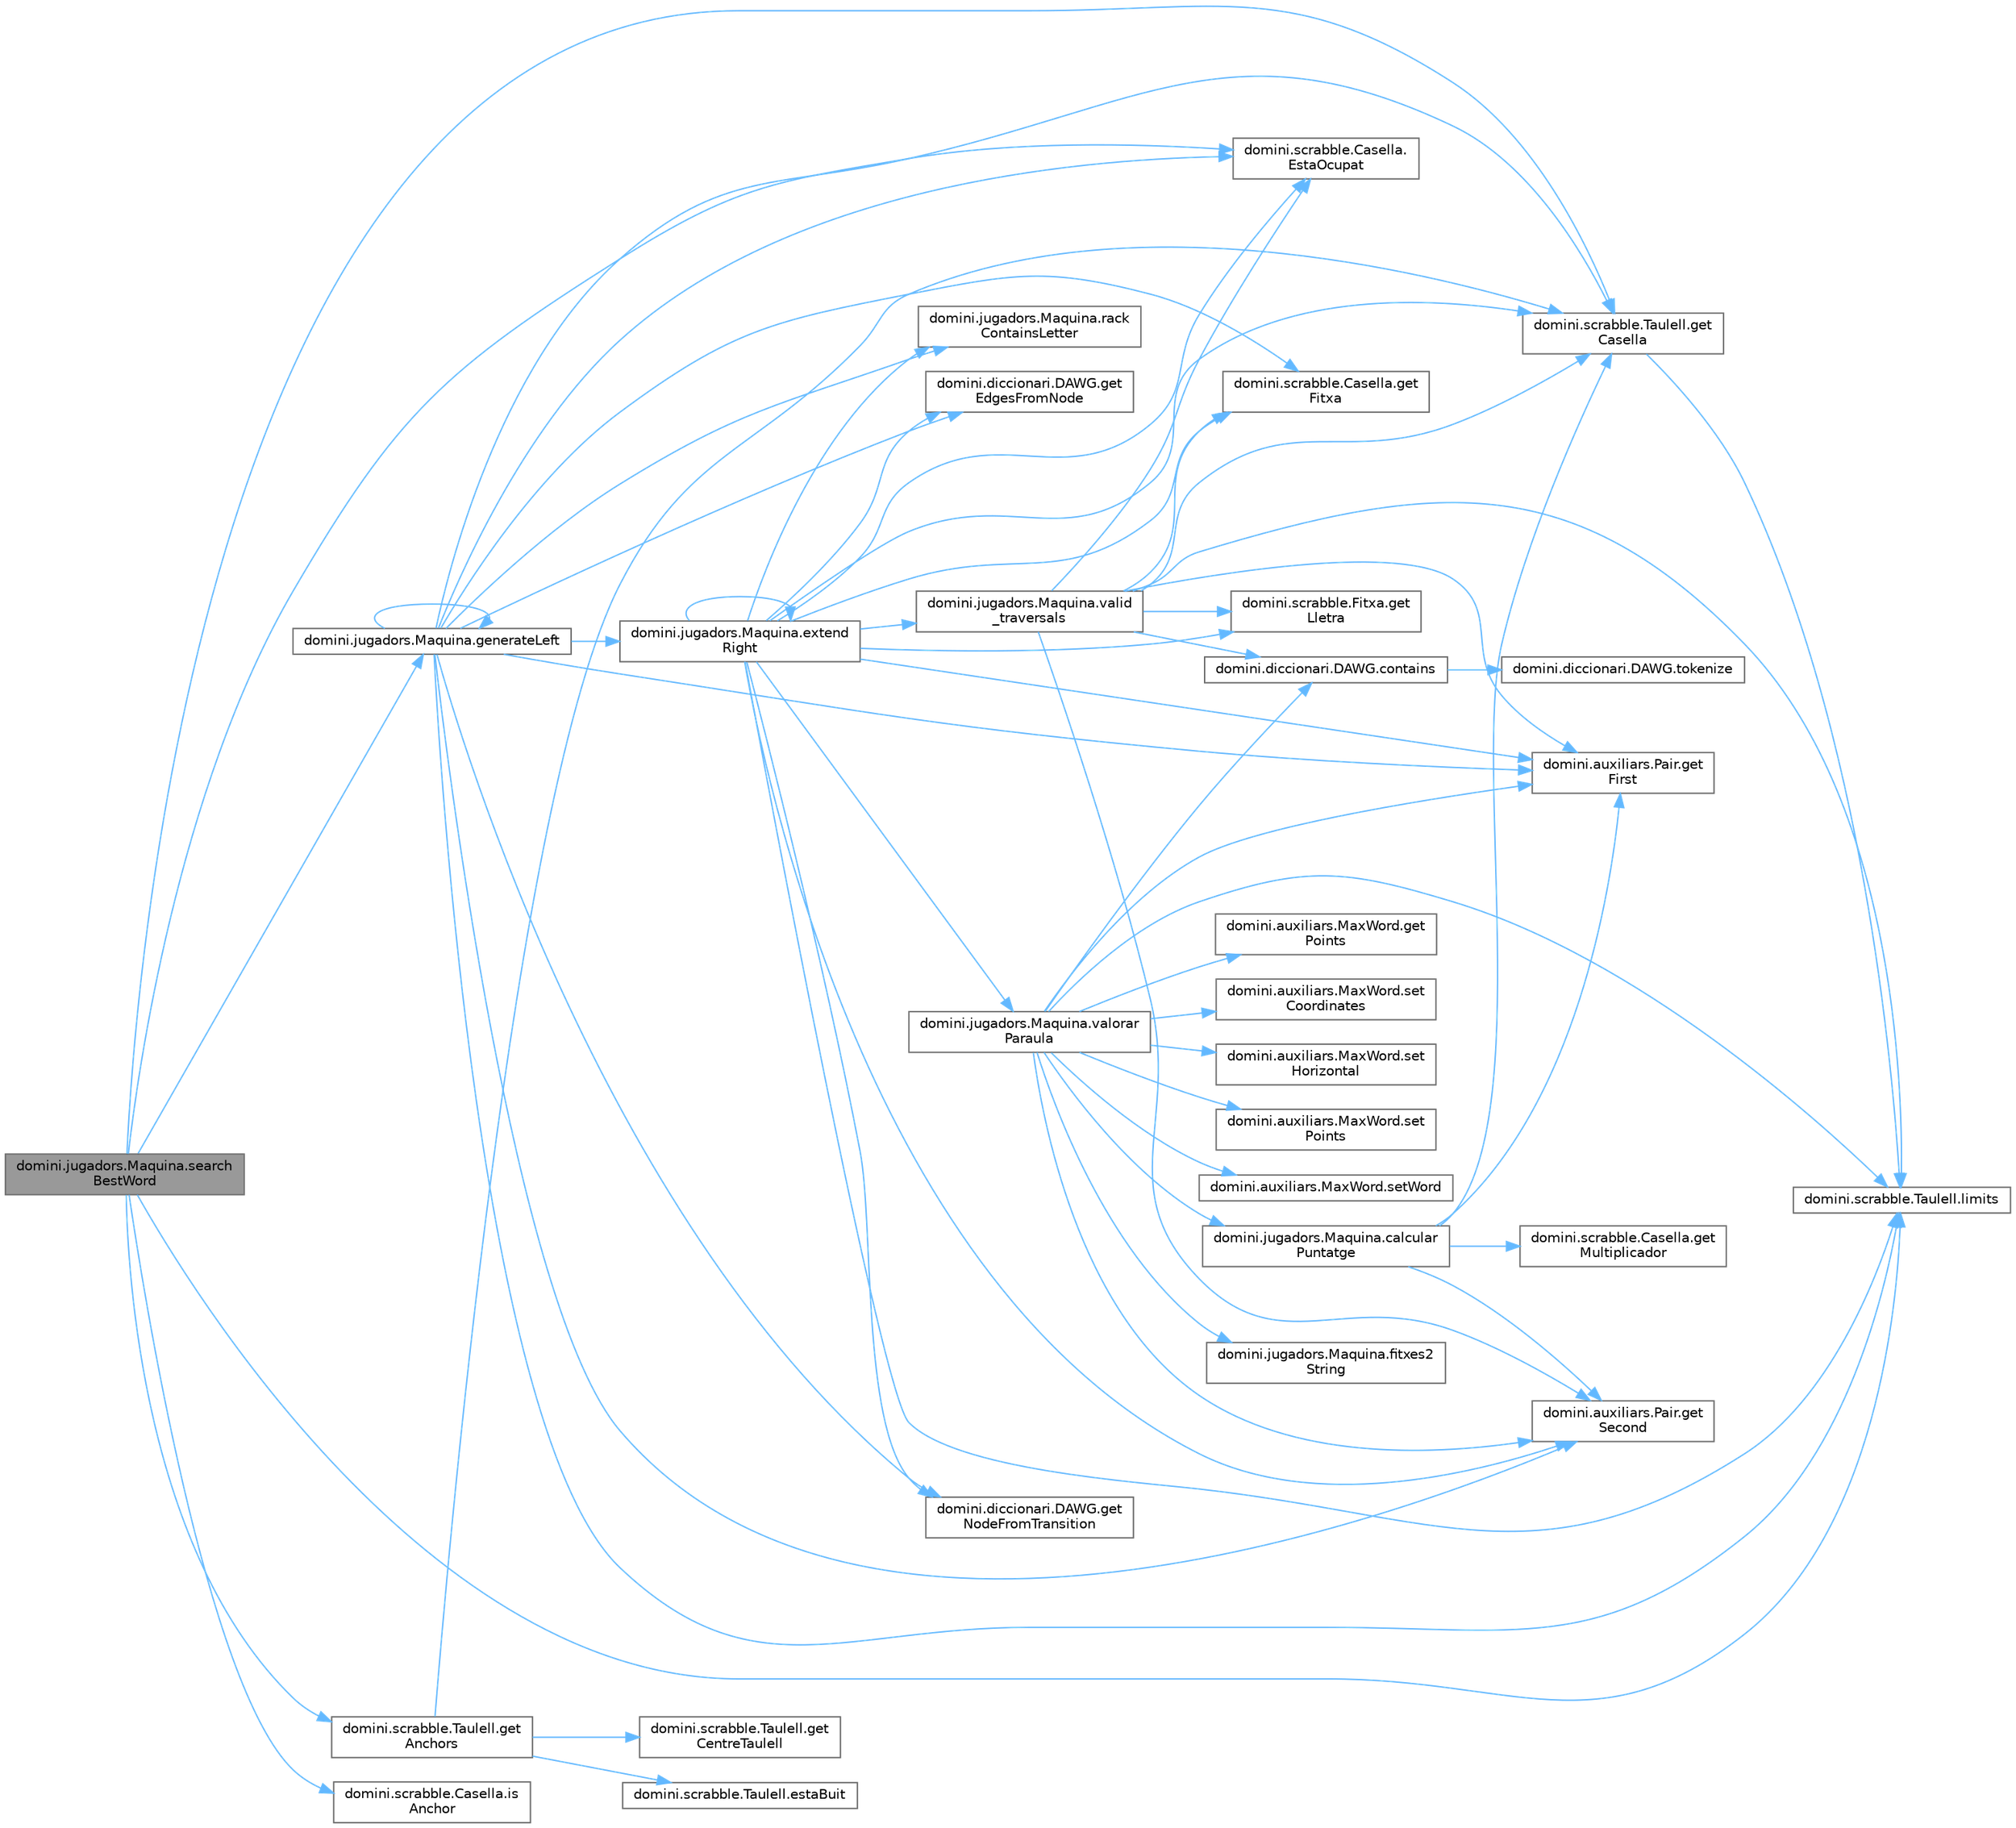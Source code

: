 digraph "domini.jugadors.Maquina.searchBestWord"
{
 // INTERACTIVE_SVG=YES
 // LATEX_PDF_SIZE
  bgcolor="transparent";
  edge [fontname=Helvetica,fontsize=10,labelfontname=Helvetica,labelfontsize=10];
  node [fontname=Helvetica,fontsize=10,shape=box,height=0.2,width=0.4];
  rankdir="LR";
  Node1 [id="Node000001",label="domini.jugadors.Maquina.search\lBestWord",height=0.2,width=0.4,color="gray40", fillcolor="grey60", style="filled", fontcolor="black",tooltip="Busca la millor paraula en una direcció específica (horitzontal o vertical)."];
  Node1 -> Node2 [id="edge1_Node000001_Node000002",color="steelblue1",style="solid",tooltip=" "];
  Node2 [id="Node000002",label="domini.scrabble.Casella.\lEstaOcupat",height=0.2,width=0.4,color="grey40", fillcolor="white", style="filled",URL="$classdomini_1_1scrabble_1_1_casella.html#a45ad0a3aaeacf1bc4896a7a99c068dd3",tooltip="Comprova si la casella està ocupada per una fitxa."];
  Node1 -> Node3 [id="edge2_Node000001_Node000003",color="steelblue1",style="solid",tooltip=" "];
  Node3 [id="Node000003",label="domini.jugadors.Maquina.generateLeft",height=0.2,width=0.4,color="grey40", fillcolor="white", style="filled",URL="$classdomini_1_1jugadors_1_1_maquina.html#a408520f7aa4d96099ecfa1bae76728b5",tooltip="Genera totes les subparaules prefix possibles cap a l'esquerra d'una casella anchor."];
  Node3 -> Node2 [id="edge3_Node000003_Node000002",color="steelblue1",style="solid",tooltip=" "];
  Node3 -> Node4 [id="edge4_Node000003_Node000004",color="steelblue1",style="solid",tooltip=" "];
  Node4 [id="Node000004",label="domini.jugadors.Maquina.extend\lRight",height=0.2,width=0.4,color="grey40", fillcolor="white", style="filled",URL="$classdomini_1_1jugadors_1_1_maquina.html#a28fa4d863085aaaba920b95a47bf14b7",tooltip="Genera totes les paraules possibles a la dreta d'una subparaula prefix."];
  Node4 -> Node2 [id="edge5_Node000004_Node000002",color="steelblue1",style="solid",tooltip=" "];
  Node4 -> Node4 [id="edge6_Node000004_Node000004",color="steelblue1",style="solid",tooltip=" "];
  Node4 -> Node5 [id="edge7_Node000004_Node000005",color="steelblue1",style="solid",tooltip=" "];
  Node5 [id="Node000005",label="domini.scrabble.Taulell.get\lCasella",height=0.2,width=0.4,color="grey40", fillcolor="white", style="filled",URL="$classdomini_1_1scrabble_1_1_taulell.html#a5be7b0143cecbce3e2f4dc4f53814879",tooltip="Donades unes coordenades, retorna la Casella que es troba en aquelles coordenades."];
  Node5 -> Node6 [id="edge8_Node000005_Node000006",color="steelblue1",style="solid",tooltip=" "];
  Node6 [id="Node000006",label="domini.scrabble.Taulell.limits",height=0.2,width=0.4,color="grey40", fillcolor="white", style="filled",URL="$classdomini_1_1scrabble_1_1_taulell.html#afc2d8dcd225b683aa00af9ce2075ad79",tooltip=" "];
  Node4 -> Node7 [id="edge9_Node000004_Node000007",color="steelblue1",style="solid",tooltip=" "];
  Node7 [id="Node000007",label="domini.diccionari.DAWG.get\lEdgesFromNode",height=0.2,width=0.4,color="grey40", fillcolor="white", style="filled",URL="$classdomini_1_1diccionari_1_1_d_a_w_g.html#a5dca3044f48dcdb2aa2edc08f8554f19",tooltip="Donat un Node del DAWG, retorna el conjunt de lletres amb arista sortint."];
  Node4 -> Node8 [id="edge10_Node000004_Node000008",color="steelblue1",style="solid",tooltip=" "];
  Node8 [id="Node000008",label="domini.auxiliars.Pair.get\lFirst",height=0.2,width=0.4,color="grey40", fillcolor="white", style="filled",URL="$classdomini_1_1auxiliars_1_1_pair.html#af9fc7c6b0fb531c4b59cdb1048897164",tooltip="Obté el primer element de la parella."];
  Node4 -> Node9 [id="edge11_Node000004_Node000009",color="steelblue1",style="solid",tooltip=" "];
  Node9 [id="Node000009",label="domini.scrabble.Casella.get\lFitxa",height=0.2,width=0.4,color="grey40", fillcolor="white", style="filled",URL="$classdomini_1_1scrabble_1_1_casella.html#ad6fa4e60f906cde260a175354e4fda22",tooltip="Retorna la fitxa de la casella."];
  Node4 -> Node10 [id="edge12_Node000004_Node000010",color="steelblue1",style="solid",tooltip=" "];
  Node10 [id="Node000010",label="domini.scrabble.Fitxa.get\lLletra",height=0.2,width=0.4,color="grey40", fillcolor="white", style="filled",URL="$classdomini_1_1scrabble_1_1_fitxa.html#a3ee9b39d600851a00c4ce541339ba90e",tooltip="Retorna la lletra associada a la fitxa."];
  Node4 -> Node11 [id="edge13_Node000004_Node000011",color="steelblue1",style="solid",tooltip=" "];
  Node11 [id="Node000011",label="domini.diccionari.DAWG.get\lNodeFromTransition",height=0.2,width=0.4,color="grey40", fillcolor="white", style="filled",URL="$classdomini_1_1diccionari_1_1_d_a_w_g.html#ac58883549907777cdc59927351d3cbaa",tooltip="Donats un node i una lletra, retorna el node destí de la transició o -1 en cas que no existeixi."];
  Node4 -> Node12 [id="edge14_Node000004_Node000012",color="steelblue1",style="solid",tooltip=" "];
  Node12 [id="Node000012",label="domini.auxiliars.Pair.get\lSecond",height=0.2,width=0.4,color="grey40", fillcolor="white", style="filled",URL="$classdomini_1_1auxiliars_1_1_pair.html#af70cd15a3a6fe17c25fbae3a08955565",tooltip="Obté el segon element de la parella."];
  Node4 -> Node6 [id="edge15_Node000004_Node000006",color="steelblue1",style="solid",tooltip=" "];
  Node4 -> Node13 [id="edge16_Node000004_Node000013",color="steelblue1",style="solid",tooltip=" "];
  Node13 [id="Node000013",label="domini.jugadors.Maquina.rack\lContainsLetter",height=0.2,width=0.4,color="grey40", fillcolor="white", style="filled",URL="$classdomini_1_1jugadors_1_1_maquina.html#a7d1379b7a857632d4bdcad6af82ef281",tooltip="Busca la posició d'una lletra en el rack de la màquina."];
  Node4 -> Node14 [id="edge17_Node000004_Node000014",color="steelblue1",style="solid",tooltip=" "];
  Node14 [id="Node000014",label="domini.jugadors.Maquina.valid\l_traversals",height=0.2,width=0.4,color="grey40", fillcolor="white", style="filled",URL="$classdomini_1_1jugadors_1_1_maquina.html#a57c533590571f4918ebd03a0b0d4819b",tooltip="Comprova si una lletra és vàlida per a una casella que formi paraula transversal vertical."];
  Node14 -> Node15 [id="edge18_Node000014_Node000015",color="steelblue1",style="solid",tooltip=" "];
  Node15 [id="Node000015",label="domini.diccionari.DAWG.contains",height=0.2,width=0.4,color="grey40", fillcolor="white", style="filled",URL="$classdomini_1_1diccionari_1_1_d_a_w_g.html#acf204a82f6e4f5cebf3313611e57b714",tooltip="Comprova si una paraula està reconeguda pel DAWG."];
  Node15 -> Node16 [id="edge19_Node000015_Node000016",color="steelblue1",style="solid",tooltip=" "];
  Node16 [id="Node000016",label="domini.diccionari.DAWG.tokenize",height=0.2,width=0.4,color="grey40", fillcolor="white", style="filled",URL="$classdomini_1_1diccionari_1_1_d_a_w_g.html#ad5db7cc629d77068e51ccae18f9bfebd",tooltip="Genera una llista amb les lletres i dígrafs de la paraula paràmetre."];
  Node14 -> Node2 [id="edge20_Node000014_Node000002",color="steelblue1",style="solid",tooltip=" "];
  Node14 -> Node5 [id="edge21_Node000014_Node000005",color="steelblue1",style="solid",tooltip=" "];
  Node14 -> Node8 [id="edge22_Node000014_Node000008",color="steelblue1",style="solid",tooltip=" "];
  Node14 -> Node9 [id="edge23_Node000014_Node000009",color="steelblue1",style="solid",tooltip=" "];
  Node14 -> Node10 [id="edge24_Node000014_Node000010",color="steelblue1",style="solid",tooltip=" "];
  Node14 -> Node12 [id="edge25_Node000014_Node000012",color="steelblue1",style="solid",tooltip=" "];
  Node14 -> Node6 [id="edge26_Node000014_Node000006",color="steelblue1",style="solid",tooltip=" "];
  Node4 -> Node17 [id="edge27_Node000004_Node000017",color="steelblue1",style="solid",tooltip=" "];
  Node17 [id="Node000017",label="domini.jugadors.Maquina.valorar\lParaula",height=0.2,width=0.4,color="grey40", fillcolor="white", style="filled",URL="$classdomini_1_1jugadors_1_1_maquina.html#a247420aa69d81da6d3d1951d3b409a43",tooltip="Valora una paraula i actualitza la millor paraula trobada si és millor."];
  Node17 -> Node18 [id="edge28_Node000017_Node000018",color="steelblue1",style="solid",tooltip=" "];
  Node18 [id="Node000018",label="domini.jugadors.Maquina.calcular\lPuntatge",height=0.2,width=0.4,color="grey40", fillcolor="white", style="filled",URL="$classdomini_1_1jugadors_1_1_maquina.html#a80169174406c5da6922feb0f4c854ac8",tooltip="Calcula la puntuació d'una paraula col·locada en el taulell."];
  Node18 -> Node5 [id="edge29_Node000018_Node000005",color="steelblue1",style="solid",tooltip=" "];
  Node18 -> Node8 [id="edge30_Node000018_Node000008",color="steelblue1",style="solid",tooltip=" "];
  Node18 -> Node19 [id="edge31_Node000018_Node000019",color="steelblue1",style="solid",tooltip=" "];
  Node19 [id="Node000019",label="domini.scrabble.Casella.get\lMultiplicador",height=0.2,width=0.4,color="grey40", fillcolor="white", style="filled",URL="$classdomini_1_1scrabble_1_1_casella.html#a2ce7db6c414e455606dfbd8ee8056a3b",tooltip="Retorna el multiplicador de la casella."];
  Node18 -> Node12 [id="edge32_Node000018_Node000012",color="steelblue1",style="solid",tooltip=" "];
  Node17 -> Node15 [id="edge33_Node000017_Node000015",color="steelblue1",style="solid",tooltip=" "];
  Node17 -> Node20 [id="edge34_Node000017_Node000020",color="steelblue1",style="solid",tooltip=" "];
  Node20 [id="Node000020",label="domini.jugadors.Maquina.fitxes2\lString",height=0.2,width=0.4,color="grey40", fillcolor="white", style="filled",URL="$classdomini_1_1jugadors_1_1_maquina.html#ae5ea3ad1e6cf736172f038349b70857d",tooltip="Converteix una llista de fitxes en una cadena de text."];
  Node17 -> Node8 [id="edge35_Node000017_Node000008",color="steelblue1",style="solid",tooltip=" "];
  Node17 -> Node21 [id="edge36_Node000017_Node000021",color="steelblue1",style="solid",tooltip=" "];
  Node21 [id="Node000021",label="domini.auxiliars.MaxWord.get\lPoints",height=0.2,width=0.4,color="grey40", fillcolor="white", style="filled",URL="$classdomini_1_1auxiliars_1_1_max_word.html#a095b18721ed654f8c136b6fd2b9a4f6d",tooltip="Obté la puntuació de la paraula."];
  Node17 -> Node12 [id="edge37_Node000017_Node000012",color="steelblue1",style="solid",tooltip=" "];
  Node17 -> Node6 [id="edge38_Node000017_Node000006",color="steelblue1",style="solid",tooltip=" "];
  Node17 -> Node22 [id="edge39_Node000017_Node000022",color="steelblue1",style="solid",tooltip=" "];
  Node22 [id="Node000022",label="domini.auxiliars.MaxWord.set\lCoordinates",height=0.2,width=0.4,color="grey40", fillcolor="white", style="filled",URL="$classdomini_1_1auxiliars_1_1_max_word.html#a946a8835bbce29ef90f8c76455735c0d",tooltip="Assigna unes noves coordenades inicials a la paraula."];
  Node17 -> Node23 [id="edge40_Node000017_Node000023",color="steelblue1",style="solid",tooltip=" "];
  Node23 [id="Node000023",label="domini.auxiliars.MaxWord.set\lHorizontal",height=0.2,width=0.4,color="grey40", fillcolor="white", style="filled",URL="$classdomini_1_1auxiliars_1_1_max_word.html#adb214547721bf7d9bb1a04c97827d0b0",tooltip="Defineix la direcció de la paraula."];
  Node17 -> Node24 [id="edge41_Node000017_Node000024",color="steelblue1",style="solid",tooltip=" "];
  Node24 [id="Node000024",label="domini.auxiliars.MaxWord.set\lPoints",height=0.2,width=0.4,color="grey40", fillcolor="white", style="filled",URL="$classdomini_1_1auxiliars_1_1_max_word.html#ae599f47659f48bcc17daf17b83bd7255",tooltip="Assigna una nova puntuació a la paraula."];
  Node17 -> Node25 [id="edge42_Node000017_Node000025",color="steelblue1",style="solid",tooltip=" "];
  Node25 [id="Node000025",label="domini.auxiliars.MaxWord.setWord",height=0.2,width=0.4,color="grey40", fillcolor="white", style="filled",URL="$classdomini_1_1auxiliars_1_1_max_word.html#a452955f9d5f0cfedcab85fd1c74609c6",tooltip="Assigna una nova llista de fitxes a la paraula."];
  Node3 -> Node3 [id="edge43_Node000003_Node000003",color="steelblue1",style="solid",tooltip=" "];
  Node3 -> Node5 [id="edge44_Node000003_Node000005",color="steelblue1",style="solid",tooltip=" "];
  Node3 -> Node7 [id="edge45_Node000003_Node000007",color="steelblue1",style="solid",tooltip=" "];
  Node3 -> Node8 [id="edge46_Node000003_Node000008",color="steelblue1",style="solid",tooltip=" "];
  Node3 -> Node9 [id="edge47_Node000003_Node000009",color="steelblue1",style="solid",tooltip=" "];
  Node3 -> Node11 [id="edge48_Node000003_Node000011",color="steelblue1",style="solid",tooltip=" "];
  Node3 -> Node12 [id="edge49_Node000003_Node000012",color="steelblue1",style="solid",tooltip=" "];
  Node3 -> Node6 [id="edge50_Node000003_Node000006",color="steelblue1",style="solid",tooltip=" "];
  Node3 -> Node13 [id="edge51_Node000003_Node000013",color="steelblue1",style="solid",tooltip=" "];
  Node1 -> Node26 [id="edge52_Node000001_Node000026",color="steelblue1",style="solid",tooltip=" "];
  Node26 [id="Node000026",label="domini.scrabble.Taulell.get\lAnchors",height=0.2,width=0.4,color="grey40", fillcolor="white", style="filled",URL="$classdomini_1_1scrabble_1_1_taulell.html#ad10763e1db2abab4a552e5d99b693db7",tooltip="Retorna un Set amb les coordenades de les caselles que son anchors."];
  Node26 -> Node27 [id="edge53_Node000026_Node000027",color="steelblue1",style="solid",tooltip=" "];
  Node27 [id="Node000027",label="domini.scrabble.Taulell.estaBuit",height=0.2,width=0.4,color="grey40", fillcolor="white", style="filled",URL="$classdomini_1_1scrabble_1_1_taulell.html#a268ce8c62ca09000409a18be258fbc89",tooltip="Comprova si el taulell està completament buit (cap casella ocupada)."];
  Node26 -> Node5 [id="edge54_Node000026_Node000005",color="steelblue1",style="solid",tooltip=" "];
  Node26 -> Node28 [id="edge55_Node000026_Node000028",color="steelblue1",style="solid",tooltip=" "];
  Node28 [id="Node000028",label="domini.scrabble.Taulell.get\lCentreTaulell",height=0.2,width=0.4,color="grey40", fillcolor="white", style="filled",URL="$classdomini_1_1scrabble_1_1_taulell.html#a28a346ace920ef6a74f94825249d671c",tooltip="Mètode que calcula les coordenades del centre del taulell."];
  Node1 -> Node5 [id="edge56_Node000001_Node000005",color="steelblue1",style="solid",tooltip=" "];
  Node1 -> Node29 [id="edge57_Node000001_Node000029",color="steelblue1",style="solid",tooltip=" "];
  Node29 [id="Node000029",label="domini.scrabble.Casella.is\lAnchor",height=0.2,width=0.4,color="grey40", fillcolor="white", style="filled",URL="$classdomini_1_1scrabble_1_1_casella.html#a1ed8e8ca20184dfafc007cf7b85a9e4e",tooltip="Mètode que indica si la casella es anchor."];
  Node1 -> Node6 [id="edge58_Node000001_Node000006",color="steelblue1",style="solid",tooltip=" "];
}
